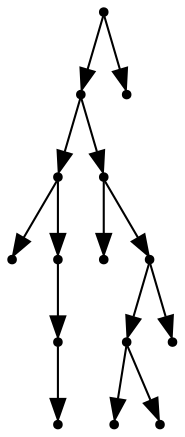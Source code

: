 digraph {
  14 [shape=point];
  12 [shape=point];
  4 [shape=point];
  0 [shape=point];
  3 [shape=point];
  2 [shape=point];
  1 [shape=point];
  11 [shape=point];
  5 [shape=point];
  10 [shape=point];
  8 [shape=point];
  6 [shape=point];
  7 [shape=point];
  9 [shape=point];
  13 [shape=point];
14 -> 12;
12 -> 4;
4 -> 0;
4 -> 3;
3 -> 2;
2 -> 1;
12 -> 11;
11 -> 5;
11 -> 10;
10 -> 8;
8 -> 6;
8 -> 7;
10 -> 9;
14 -> 13;
}
